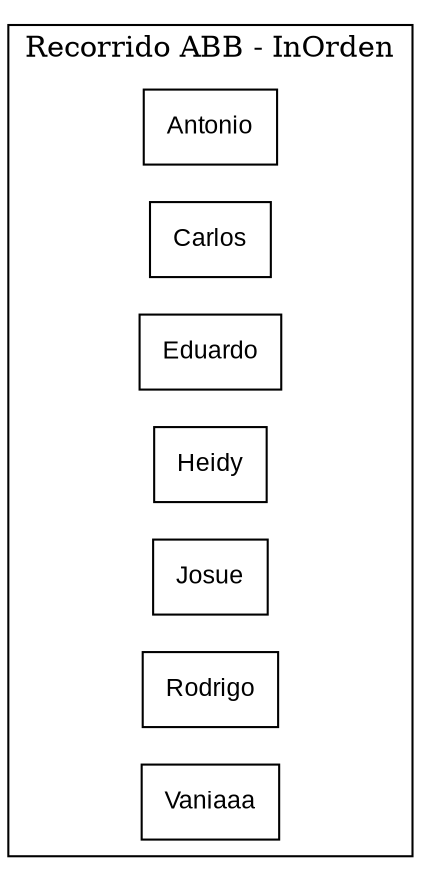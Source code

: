 digraph G{ rankdir = LR
node [shape=box fontsize=12 fontname="Arial"];
subgraph cluster1 {
label="Recorrido ABB - InOrden"; 
node[label =" Antonio "]ABBAntonio;
node[label =" Carlos "]ABBCarlos;
node[label =" Eduardo "]ABBEduardo;
node[label =" Heidy "]ABBHeidy;
node[label =" Josue "]ABBJosue;
node[label =" Rodrigo "]ABBRodrigo;
node[label =" Vaniaaa "]ABBVaniaaa;
}
}
